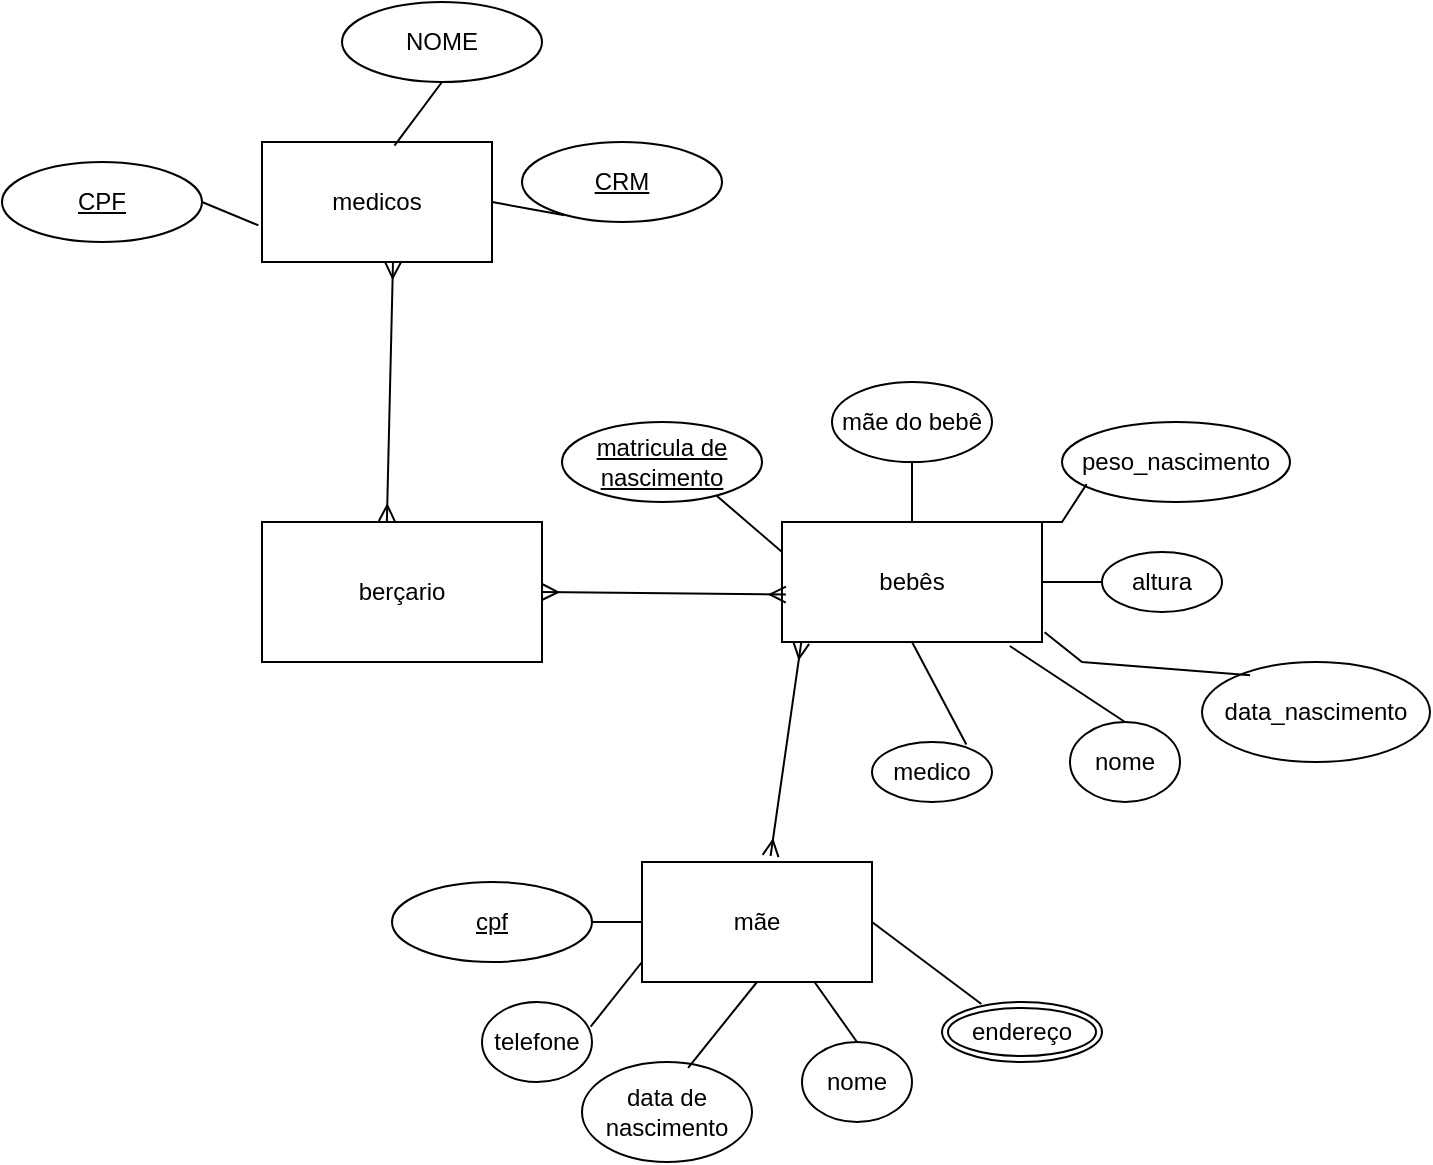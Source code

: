 <mxfile version="24.3.1" type="github">
  <diagram id="C5RBs43oDa-KdzZeNtuy" name="Page-1">
    <mxGraphModel dx="2117" dy="1691" grid="1" gridSize="10" guides="1" tooltips="1" connect="1" arrows="1" fold="1" page="1" pageScale="1" pageWidth="827" pageHeight="1169" math="0" shadow="0">
      <root>
        <mxCell id="WIyWlLk6GJQsqaUBKTNV-0" />
        <mxCell id="WIyWlLk6GJQsqaUBKTNV-1" parent="WIyWlLk6GJQsqaUBKTNV-0" />
        <mxCell id="dQuYyNFEkMx4EJl-h9f4-1" value="berçario" style="whiteSpace=wrap;html=1;align=center;" vertex="1" parent="WIyWlLk6GJQsqaUBKTNV-1">
          <mxGeometry x="10" y="200" width="140" height="70" as="geometry" />
        </mxCell>
        <mxCell id="dQuYyNFEkMx4EJl-h9f4-7" value="bebês" style="whiteSpace=wrap;html=1;align=center;" vertex="1" parent="WIyWlLk6GJQsqaUBKTNV-1">
          <mxGeometry x="270" y="200" width="130" height="60" as="geometry" />
        </mxCell>
        <mxCell id="dQuYyNFEkMx4EJl-h9f4-8" value="data_nascimento" style="ellipse;whiteSpace=wrap;html=1;align=center;" vertex="1" parent="WIyWlLk6GJQsqaUBKTNV-1">
          <mxGeometry x="480" y="270" width="114" height="50" as="geometry" />
        </mxCell>
        <mxCell id="dQuYyNFEkMx4EJl-h9f4-9" value="nome" style="ellipse;whiteSpace=wrap;html=1;align=center;" vertex="1" parent="WIyWlLk6GJQsqaUBKTNV-1">
          <mxGeometry x="414" y="300" width="55" height="40" as="geometry" />
        </mxCell>
        <mxCell id="dQuYyNFEkMx4EJl-h9f4-10" value="peso_nascimento" style="ellipse;whiteSpace=wrap;html=1;align=center;" vertex="1" parent="WIyWlLk6GJQsqaUBKTNV-1">
          <mxGeometry x="410" y="150" width="114" height="40" as="geometry" />
        </mxCell>
        <mxCell id="dQuYyNFEkMx4EJl-h9f4-11" value="altura" style="ellipse;whiteSpace=wrap;html=1;align=center;" vertex="1" parent="WIyWlLk6GJQsqaUBKTNV-1">
          <mxGeometry x="430" y="215" width="60" height="30" as="geometry" />
        </mxCell>
        <mxCell id="dQuYyNFEkMx4EJl-h9f4-12" value="mãe do bebê" style="ellipse;whiteSpace=wrap;html=1;align=center;" vertex="1" parent="WIyWlLk6GJQsqaUBKTNV-1">
          <mxGeometry x="295" y="130" width="80" height="40" as="geometry" />
        </mxCell>
        <mxCell id="dQuYyNFEkMx4EJl-h9f4-13" value="medico" style="ellipse;whiteSpace=wrap;html=1;align=center;" vertex="1" parent="WIyWlLk6GJQsqaUBKTNV-1">
          <mxGeometry x="315" y="310" width="60" height="30" as="geometry" />
        </mxCell>
        <mxCell id="dQuYyNFEkMx4EJl-h9f4-17" value="" style="endArrow=none;html=1;rounded=0;entryX=0.5;entryY=1;entryDx=0;entryDy=0;exitX=0.5;exitY=0;exitDx=0;exitDy=0;" edge="1" parent="WIyWlLk6GJQsqaUBKTNV-1" source="dQuYyNFEkMx4EJl-h9f4-7" target="dQuYyNFEkMx4EJl-h9f4-12">
          <mxGeometry width="50" height="50" relative="1" as="geometry">
            <mxPoint x="360" y="210" as="sourcePoint" />
            <mxPoint x="410" y="160" as="targetPoint" />
            <Array as="points">
              <mxPoint x="335" y="190" />
            </Array>
          </mxGeometry>
        </mxCell>
        <mxCell id="dQuYyNFEkMx4EJl-h9f4-19" value="" style="endArrow=none;html=1;rounded=0;entryX=0.108;entryY=0.777;entryDx=0;entryDy=0;exitX=1;exitY=0;exitDx=0;exitDy=0;entryPerimeter=0;" edge="1" parent="WIyWlLk6GJQsqaUBKTNV-1" source="dQuYyNFEkMx4EJl-h9f4-7" target="dQuYyNFEkMx4EJl-h9f4-10">
          <mxGeometry width="50" height="50" relative="1" as="geometry">
            <mxPoint x="410" y="210" as="sourcePoint" />
            <mxPoint x="410" y="180" as="targetPoint" />
            <Array as="points">
              <mxPoint x="410" y="200" />
            </Array>
          </mxGeometry>
        </mxCell>
        <mxCell id="dQuYyNFEkMx4EJl-h9f4-20" value="" style="endArrow=none;html=1;rounded=0;entryX=0;entryY=0.5;entryDx=0;entryDy=0;" edge="1" parent="WIyWlLk6GJQsqaUBKTNV-1" target="dQuYyNFEkMx4EJl-h9f4-11">
          <mxGeometry width="50" height="50" relative="1" as="geometry">
            <mxPoint x="400" y="230" as="sourcePoint" />
            <mxPoint x="365" y="200" as="targetPoint" />
            <Array as="points" />
          </mxGeometry>
        </mxCell>
        <mxCell id="dQuYyNFEkMx4EJl-h9f4-21" value="" style="endArrow=none;html=1;rounded=0;entryX=0.211;entryY=0.133;entryDx=0;entryDy=0;exitX=1.01;exitY=0.919;exitDx=0;exitDy=0;entryPerimeter=0;exitPerimeter=0;" edge="1" parent="WIyWlLk6GJQsqaUBKTNV-1" source="dQuYyNFEkMx4EJl-h9f4-7" target="dQuYyNFEkMx4EJl-h9f4-8">
          <mxGeometry width="50" height="50" relative="1" as="geometry">
            <mxPoint x="375" y="240" as="sourcePoint" />
            <mxPoint x="375" y="210" as="targetPoint" />
            <Array as="points">
              <mxPoint x="420" y="270" />
            </Array>
          </mxGeometry>
        </mxCell>
        <mxCell id="dQuYyNFEkMx4EJl-h9f4-22" value="" style="endArrow=none;html=1;rounded=0;entryX=0.876;entryY=1.033;entryDx=0;entryDy=0;exitX=0.5;exitY=0;exitDx=0;exitDy=0;entryPerimeter=0;" edge="1" parent="WIyWlLk6GJQsqaUBKTNV-1" source="dQuYyNFEkMx4EJl-h9f4-9" target="dQuYyNFEkMx4EJl-h9f4-7">
          <mxGeometry width="50" height="50" relative="1" as="geometry">
            <mxPoint x="385" y="250" as="sourcePoint" />
            <mxPoint x="385" y="220" as="targetPoint" />
            <Array as="points" />
          </mxGeometry>
        </mxCell>
        <mxCell id="dQuYyNFEkMx4EJl-h9f4-24" value="" style="endArrow=none;html=1;rounded=0;exitX=0.786;exitY=0.042;exitDx=0;exitDy=0;exitPerimeter=0;entryX=0.5;entryY=1;entryDx=0;entryDy=0;" edge="1" parent="WIyWlLk6GJQsqaUBKTNV-1" source="dQuYyNFEkMx4EJl-h9f4-13" target="dQuYyNFEkMx4EJl-h9f4-7">
          <mxGeometry width="50" height="50" relative="1" as="geometry">
            <mxPoint x="360" y="270" as="sourcePoint" />
            <mxPoint x="410" y="220" as="targetPoint" />
          </mxGeometry>
        </mxCell>
        <mxCell id="dQuYyNFEkMx4EJl-h9f4-26" value="mãe" style="whiteSpace=wrap;html=1;align=center;" vertex="1" parent="WIyWlLk6GJQsqaUBKTNV-1">
          <mxGeometry x="200" y="370" width="115" height="60" as="geometry" />
        </mxCell>
        <mxCell id="dQuYyNFEkMx4EJl-h9f4-27" value="" style="fontSize=12;html=1;endArrow=ERmany;startArrow=ERmany;rounded=0;exitX=0.559;exitY=-0.05;exitDx=0;exitDy=0;exitPerimeter=0;entryX=0.074;entryY=1.006;entryDx=0;entryDy=0;entryPerimeter=0;" edge="1" parent="WIyWlLk6GJQsqaUBKTNV-1" source="dQuYyNFEkMx4EJl-h9f4-26" target="dQuYyNFEkMx4EJl-h9f4-7">
          <mxGeometry width="100" height="100" relative="1" as="geometry">
            <mxPoint x="460" y="330" as="sourcePoint" />
            <mxPoint x="560" y="230" as="targetPoint" />
          </mxGeometry>
        </mxCell>
        <mxCell id="dQuYyNFEkMx4EJl-h9f4-28" value="matricula de nascimento" style="ellipse;whiteSpace=wrap;html=1;align=center;fontStyle=4;" vertex="1" parent="WIyWlLk6GJQsqaUBKTNV-1">
          <mxGeometry x="160" y="150" width="100" height="40" as="geometry" />
        </mxCell>
        <mxCell id="dQuYyNFEkMx4EJl-h9f4-29" value="" style="endArrow=none;html=1;rounded=0;entryX=0.772;entryY=0.919;entryDx=0;entryDy=0;entryPerimeter=0;exitX=0;exitY=0.25;exitDx=0;exitDy=0;" edge="1" parent="WIyWlLk6GJQsqaUBKTNV-1" source="dQuYyNFEkMx4EJl-h9f4-7" target="dQuYyNFEkMx4EJl-h9f4-28">
          <mxGeometry width="50" height="50" relative="1" as="geometry">
            <mxPoint x="430" y="240" as="sourcePoint" />
            <mxPoint x="480" y="190" as="targetPoint" />
          </mxGeometry>
        </mxCell>
        <mxCell id="dQuYyNFEkMx4EJl-h9f4-30" value="nome" style="ellipse;whiteSpace=wrap;html=1;align=center;" vertex="1" parent="WIyWlLk6GJQsqaUBKTNV-1">
          <mxGeometry x="280" y="460" width="55" height="40" as="geometry" />
        </mxCell>
        <mxCell id="dQuYyNFEkMx4EJl-h9f4-32" value="endereço" style="ellipse;shape=doubleEllipse;margin=3;whiteSpace=wrap;html=1;align=center;" vertex="1" parent="WIyWlLk6GJQsqaUBKTNV-1">
          <mxGeometry x="350" y="440" width="80" height="30" as="geometry" />
        </mxCell>
        <mxCell id="dQuYyNFEkMx4EJl-h9f4-33" value="telefone" style="ellipse;whiteSpace=wrap;html=1;align=center;" vertex="1" parent="WIyWlLk6GJQsqaUBKTNV-1">
          <mxGeometry x="120" y="440" width="55" height="40" as="geometry" />
        </mxCell>
        <mxCell id="dQuYyNFEkMx4EJl-h9f4-34" value="data de nascimento" style="ellipse;whiteSpace=wrap;html=1;align=center;" vertex="1" parent="WIyWlLk6GJQsqaUBKTNV-1">
          <mxGeometry x="170" y="470" width="85" height="50" as="geometry" />
        </mxCell>
        <mxCell id="dQuYyNFEkMx4EJl-h9f4-35" value="cpf" style="ellipse;whiteSpace=wrap;html=1;align=center;fontStyle=4;" vertex="1" parent="WIyWlLk6GJQsqaUBKTNV-1">
          <mxGeometry x="75" y="380" width="100" height="40" as="geometry" />
        </mxCell>
        <mxCell id="dQuYyNFEkMx4EJl-h9f4-36" value="" style="endArrow=none;html=1;rounded=0;exitX=0.988;exitY=0.308;exitDx=0;exitDy=0;exitPerimeter=0;" edge="1" parent="WIyWlLk6GJQsqaUBKTNV-1" source="dQuYyNFEkMx4EJl-h9f4-33">
          <mxGeometry width="50" height="50" relative="1" as="geometry">
            <mxPoint x="150" y="470" as="sourcePoint" />
            <mxPoint x="200" y="420" as="targetPoint" />
          </mxGeometry>
        </mxCell>
        <mxCell id="dQuYyNFEkMx4EJl-h9f4-37" value="" style="endArrow=none;html=1;rounded=0;entryX=1;entryY=0.5;entryDx=0;entryDy=0;exitX=0.246;exitY=0.033;exitDx=0;exitDy=0;exitPerimeter=0;" edge="1" parent="WIyWlLk6GJQsqaUBKTNV-1" source="dQuYyNFEkMx4EJl-h9f4-32" target="dQuYyNFEkMx4EJl-h9f4-26">
          <mxGeometry width="50" height="50" relative="1" as="geometry">
            <mxPoint x="460" y="380" as="sourcePoint" />
            <mxPoint x="510" y="330" as="targetPoint" />
          </mxGeometry>
        </mxCell>
        <mxCell id="dQuYyNFEkMx4EJl-h9f4-38" value="" style="endArrow=none;html=1;rounded=0;exitX=0.5;exitY=1;exitDx=0;exitDy=0;entryX=0.624;entryY=0.058;entryDx=0;entryDy=0;entryPerimeter=0;" edge="1" parent="WIyWlLk6GJQsqaUBKTNV-1" source="dQuYyNFEkMx4EJl-h9f4-26" target="dQuYyNFEkMx4EJl-h9f4-34">
          <mxGeometry width="50" height="50" relative="1" as="geometry">
            <mxPoint x="460" y="380" as="sourcePoint" />
            <mxPoint x="510" y="330" as="targetPoint" />
          </mxGeometry>
        </mxCell>
        <mxCell id="dQuYyNFEkMx4EJl-h9f4-39" value="" style="endArrow=none;html=1;rounded=0;exitX=0.5;exitY=0;exitDx=0;exitDy=0;entryX=0.75;entryY=1;entryDx=0;entryDy=0;" edge="1" parent="WIyWlLk6GJQsqaUBKTNV-1" source="dQuYyNFEkMx4EJl-h9f4-30" target="dQuYyNFEkMx4EJl-h9f4-26">
          <mxGeometry width="50" height="50" relative="1" as="geometry">
            <mxPoint x="460" y="380" as="sourcePoint" />
            <mxPoint x="510" y="330" as="targetPoint" />
          </mxGeometry>
        </mxCell>
        <mxCell id="dQuYyNFEkMx4EJl-h9f4-40" value="" style="endArrow=none;html=1;rounded=0;entryX=1;entryY=0.5;entryDx=0;entryDy=0;exitX=0;exitY=0.5;exitDx=0;exitDy=0;" edge="1" parent="WIyWlLk6GJQsqaUBKTNV-1" source="dQuYyNFEkMx4EJl-h9f4-26" target="dQuYyNFEkMx4EJl-h9f4-35">
          <mxGeometry width="50" height="50" relative="1" as="geometry">
            <mxPoint x="460" y="380" as="sourcePoint" />
            <mxPoint x="510" y="330" as="targetPoint" />
          </mxGeometry>
        </mxCell>
        <mxCell id="dQuYyNFEkMx4EJl-h9f4-41" value="medicos" style="whiteSpace=wrap;html=1;align=center;" vertex="1" parent="WIyWlLk6GJQsqaUBKTNV-1">
          <mxGeometry x="10" y="10" width="115" height="60" as="geometry" />
        </mxCell>
        <mxCell id="dQuYyNFEkMx4EJl-h9f4-42" value="" style="fontSize=12;html=1;endArrow=ERmany;startArrow=ERmany;rounded=0;exitX=0.446;exitY=-0.006;exitDx=0;exitDy=0;exitPerimeter=0;entryX=0.074;entryY=1.006;entryDx=0;entryDy=0;entryPerimeter=0;" edge="1" parent="WIyWlLk6GJQsqaUBKTNV-1" source="dQuYyNFEkMx4EJl-h9f4-1">
          <mxGeometry width="100" height="100" relative="1" as="geometry">
            <mxPoint x="59.5" y="177" as="sourcePoint" />
            <mxPoint x="75.5" y="70" as="targetPoint" />
          </mxGeometry>
        </mxCell>
        <mxCell id="dQuYyNFEkMx4EJl-h9f4-44" value="CRM" style="ellipse;whiteSpace=wrap;html=1;align=center;fontStyle=4;" vertex="1" parent="WIyWlLk6GJQsqaUBKTNV-1">
          <mxGeometry x="140" y="10" width="100" height="40" as="geometry" />
        </mxCell>
        <mxCell id="dQuYyNFEkMx4EJl-h9f4-45" value="NOME" style="ellipse;whiteSpace=wrap;html=1;align=center;" vertex="1" parent="WIyWlLk6GJQsqaUBKTNV-1">
          <mxGeometry x="50" y="-60" width="100" height="40" as="geometry" />
        </mxCell>
        <mxCell id="dQuYyNFEkMx4EJl-h9f4-46" value="CPF" style="ellipse;whiteSpace=wrap;html=1;align=center;fontStyle=4;" vertex="1" parent="WIyWlLk6GJQsqaUBKTNV-1">
          <mxGeometry x="-120" y="20" width="100" height="40" as="geometry" />
        </mxCell>
        <mxCell id="dQuYyNFEkMx4EJl-h9f4-47" value="" style="endArrow=none;html=1;rounded=0;entryX=1;entryY=0.5;entryDx=0;entryDy=0;exitX=0.213;exitY=0.915;exitDx=0;exitDy=0;exitPerimeter=0;" edge="1" parent="WIyWlLk6GJQsqaUBKTNV-1" source="dQuYyNFEkMx4EJl-h9f4-44" target="dQuYyNFEkMx4EJl-h9f4-41">
          <mxGeometry width="50" height="50" relative="1" as="geometry">
            <mxPoint x="170" y="60" as="sourcePoint" />
            <mxPoint x="220" y="10" as="targetPoint" />
          </mxGeometry>
        </mxCell>
        <mxCell id="dQuYyNFEkMx4EJl-h9f4-48" value="" style="endArrow=none;html=1;rounded=0;exitX=0.576;exitY=0.031;exitDx=0;exitDy=0;exitPerimeter=0;" edge="1" parent="WIyWlLk6GJQsqaUBKTNV-1" source="dQuYyNFEkMx4EJl-h9f4-41">
          <mxGeometry width="50" height="50" relative="1" as="geometry">
            <mxPoint x="42.5" y="30" as="sourcePoint" />
            <mxPoint x="100" y="-20" as="targetPoint" />
          </mxGeometry>
        </mxCell>
        <mxCell id="dQuYyNFEkMx4EJl-h9f4-49" value="" style="endArrow=none;html=1;rounded=0;entryX=1;entryY=0.5;entryDx=0;entryDy=0;exitX=-0.016;exitY=0.694;exitDx=0;exitDy=0;exitPerimeter=0;" edge="1" parent="WIyWlLk6GJQsqaUBKTNV-1" source="dQuYyNFEkMx4EJl-h9f4-41" target="dQuYyNFEkMx4EJl-h9f4-46">
          <mxGeometry width="50" height="50" relative="1" as="geometry">
            <mxPoint x="170" y="60" as="sourcePoint" />
            <mxPoint x="220" y="10" as="targetPoint" />
          </mxGeometry>
        </mxCell>
        <mxCell id="dQuYyNFEkMx4EJl-h9f4-50" value="" style="fontSize=12;html=1;endArrow=ERmany;startArrow=ERmany;rounded=0;exitX=0.015;exitY=0.605;exitDx=0;exitDy=0;exitPerimeter=0;entryX=1;entryY=0.5;entryDx=0;entryDy=0;" edge="1" parent="WIyWlLk6GJQsqaUBKTNV-1" source="dQuYyNFEkMx4EJl-h9f4-7" target="dQuYyNFEkMx4EJl-h9f4-1">
          <mxGeometry width="100" height="100" relative="1" as="geometry">
            <mxPoint x="274" y="377" as="sourcePoint" />
            <mxPoint x="290" y="270" as="targetPoint" />
          </mxGeometry>
        </mxCell>
      </root>
    </mxGraphModel>
  </diagram>
</mxfile>
